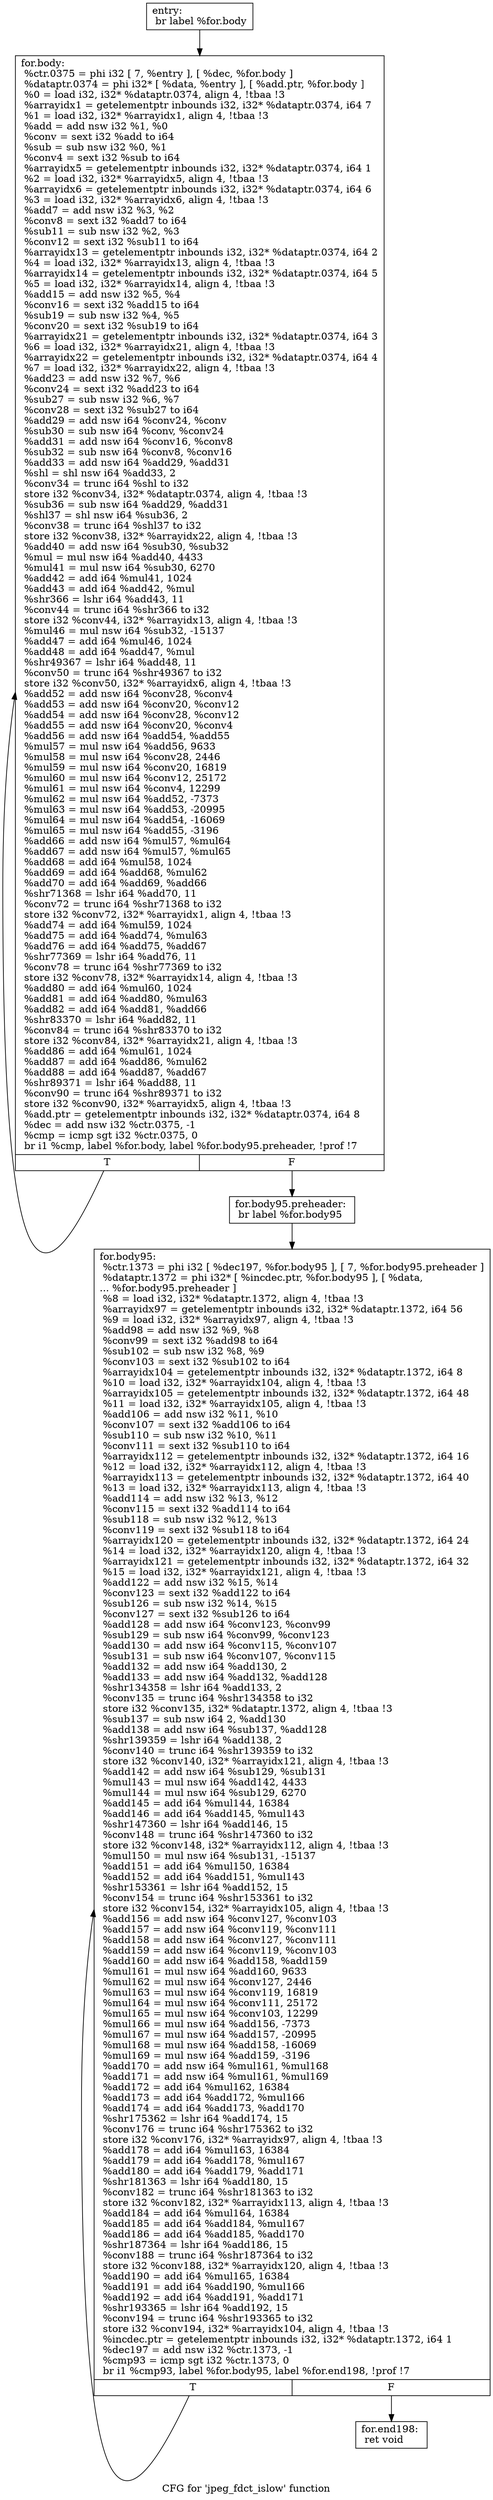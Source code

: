 digraph "CFG for 'jpeg_fdct_islow' function" {
	label="CFG for 'jpeg_fdct_islow' function";

	Node0x5b5f3f0 [shape=record,label="{entry:\l  br label %for.body\l}"];
	Node0x5b5f3f0 -> Node0x5b5f4a0;
	Node0x5b5f4a0 [shape=record,label="{for.body:                                         \l  %ctr.0375 = phi i32 [ 7, %entry ], [ %dec, %for.body ]\l  %dataptr.0374 = phi i32* [ %data, %entry ], [ %add.ptr, %for.body ]\l  %0 = load i32, i32* %dataptr.0374, align 4, !tbaa !3\l  %arrayidx1 = getelementptr inbounds i32, i32* %dataptr.0374, i64 7\l  %1 = load i32, i32* %arrayidx1, align 4, !tbaa !3\l  %add = add nsw i32 %1, %0\l  %conv = sext i32 %add to i64\l  %sub = sub nsw i32 %0, %1\l  %conv4 = sext i32 %sub to i64\l  %arrayidx5 = getelementptr inbounds i32, i32* %dataptr.0374, i64 1\l  %2 = load i32, i32* %arrayidx5, align 4, !tbaa !3\l  %arrayidx6 = getelementptr inbounds i32, i32* %dataptr.0374, i64 6\l  %3 = load i32, i32* %arrayidx6, align 4, !tbaa !3\l  %add7 = add nsw i32 %3, %2\l  %conv8 = sext i32 %add7 to i64\l  %sub11 = sub nsw i32 %2, %3\l  %conv12 = sext i32 %sub11 to i64\l  %arrayidx13 = getelementptr inbounds i32, i32* %dataptr.0374, i64 2\l  %4 = load i32, i32* %arrayidx13, align 4, !tbaa !3\l  %arrayidx14 = getelementptr inbounds i32, i32* %dataptr.0374, i64 5\l  %5 = load i32, i32* %arrayidx14, align 4, !tbaa !3\l  %add15 = add nsw i32 %5, %4\l  %conv16 = sext i32 %add15 to i64\l  %sub19 = sub nsw i32 %4, %5\l  %conv20 = sext i32 %sub19 to i64\l  %arrayidx21 = getelementptr inbounds i32, i32* %dataptr.0374, i64 3\l  %6 = load i32, i32* %arrayidx21, align 4, !tbaa !3\l  %arrayidx22 = getelementptr inbounds i32, i32* %dataptr.0374, i64 4\l  %7 = load i32, i32* %arrayidx22, align 4, !tbaa !3\l  %add23 = add nsw i32 %7, %6\l  %conv24 = sext i32 %add23 to i64\l  %sub27 = sub nsw i32 %6, %7\l  %conv28 = sext i32 %sub27 to i64\l  %add29 = add nsw i64 %conv24, %conv\l  %sub30 = sub nsw i64 %conv, %conv24\l  %add31 = add nsw i64 %conv16, %conv8\l  %sub32 = sub nsw i64 %conv8, %conv16\l  %add33 = add nsw i64 %add29, %add31\l  %shl = shl nsw i64 %add33, 2\l  %conv34 = trunc i64 %shl to i32\l  store i32 %conv34, i32* %dataptr.0374, align 4, !tbaa !3\l  %sub36 = sub nsw i64 %add29, %add31\l  %shl37 = shl nsw i64 %sub36, 2\l  %conv38 = trunc i64 %shl37 to i32\l  store i32 %conv38, i32* %arrayidx22, align 4, !tbaa !3\l  %add40 = add nsw i64 %sub30, %sub32\l  %mul = mul nsw i64 %add40, 4433\l  %mul41 = mul nsw i64 %sub30, 6270\l  %add42 = add i64 %mul41, 1024\l  %add43 = add i64 %add42, %mul\l  %shr366 = lshr i64 %add43, 11\l  %conv44 = trunc i64 %shr366 to i32\l  store i32 %conv44, i32* %arrayidx13, align 4, !tbaa !3\l  %mul46 = mul nsw i64 %sub32, -15137\l  %add47 = add i64 %mul46, 1024\l  %add48 = add i64 %add47, %mul\l  %shr49367 = lshr i64 %add48, 11\l  %conv50 = trunc i64 %shr49367 to i32\l  store i32 %conv50, i32* %arrayidx6, align 4, !tbaa !3\l  %add52 = add nsw i64 %conv28, %conv4\l  %add53 = add nsw i64 %conv20, %conv12\l  %add54 = add nsw i64 %conv28, %conv12\l  %add55 = add nsw i64 %conv20, %conv4\l  %add56 = add nsw i64 %add54, %add55\l  %mul57 = mul nsw i64 %add56, 9633\l  %mul58 = mul nsw i64 %conv28, 2446\l  %mul59 = mul nsw i64 %conv20, 16819\l  %mul60 = mul nsw i64 %conv12, 25172\l  %mul61 = mul nsw i64 %conv4, 12299\l  %mul62 = mul nsw i64 %add52, -7373\l  %mul63 = mul nsw i64 %add53, -20995\l  %mul64 = mul nsw i64 %add54, -16069\l  %mul65 = mul nsw i64 %add55, -3196\l  %add66 = add nsw i64 %mul57, %mul64\l  %add67 = add nsw i64 %mul57, %mul65\l  %add68 = add i64 %mul58, 1024\l  %add69 = add i64 %add68, %mul62\l  %add70 = add i64 %add69, %add66\l  %shr71368 = lshr i64 %add70, 11\l  %conv72 = trunc i64 %shr71368 to i32\l  store i32 %conv72, i32* %arrayidx1, align 4, !tbaa !3\l  %add74 = add i64 %mul59, 1024\l  %add75 = add i64 %add74, %mul63\l  %add76 = add i64 %add75, %add67\l  %shr77369 = lshr i64 %add76, 11\l  %conv78 = trunc i64 %shr77369 to i32\l  store i32 %conv78, i32* %arrayidx14, align 4, !tbaa !3\l  %add80 = add i64 %mul60, 1024\l  %add81 = add i64 %add80, %mul63\l  %add82 = add i64 %add81, %add66\l  %shr83370 = lshr i64 %add82, 11\l  %conv84 = trunc i64 %shr83370 to i32\l  store i32 %conv84, i32* %arrayidx21, align 4, !tbaa !3\l  %add86 = add i64 %mul61, 1024\l  %add87 = add i64 %add86, %mul62\l  %add88 = add i64 %add87, %add67\l  %shr89371 = lshr i64 %add88, 11\l  %conv90 = trunc i64 %shr89371 to i32\l  store i32 %conv90, i32* %arrayidx5, align 4, !tbaa !3\l  %add.ptr = getelementptr inbounds i32, i32* %dataptr.0374, i64 8\l  %dec = add nsw i32 %ctr.0375, -1\l  %cmp = icmp sgt i32 %ctr.0375, 0\l  br i1 %cmp, label %for.body, label %for.body95.preheader, !prof !7\l|{<s0>T|<s1>F}}"];
	Node0x5b5f4a0:s0 -> Node0x5b5f4a0;
	Node0x5b5f4a0:s1 -> Node0x5b65fc0;
	Node0x5b65fc0 [shape=record,label="{for.body95.preheader:                             \l  br label %for.body95\l}"];
	Node0x5b65fc0 -> Node0x5b66220;
	Node0x5b66220 [shape=record,label="{for.body95:                                       \l  %ctr.1373 = phi i32 [ %dec197, %for.body95 ], [ 7, %for.body95.preheader ]\l  %dataptr.1372 = phi i32* [ %incdec.ptr, %for.body95 ], [ %data,\l... %for.body95.preheader ]\l  %8 = load i32, i32* %dataptr.1372, align 4, !tbaa !3\l  %arrayidx97 = getelementptr inbounds i32, i32* %dataptr.1372, i64 56\l  %9 = load i32, i32* %arrayidx97, align 4, !tbaa !3\l  %add98 = add nsw i32 %9, %8\l  %conv99 = sext i32 %add98 to i64\l  %sub102 = sub nsw i32 %8, %9\l  %conv103 = sext i32 %sub102 to i64\l  %arrayidx104 = getelementptr inbounds i32, i32* %dataptr.1372, i64 8\l  %10 = load i32, i32* %arrayidx104, align 4, !tbaa !3\l  %arrayidx105 = getelementptr inbounds i32, i32* %dataptr.1372, i64 48\l  %11 = load i32, i32* %arrayidx105, align 4, !tbaa !3\l  %add106 = add nsw i32 %11, %10\l  %conv107 = sext i32 %add106 to i64\l  %sub110 = sub nsw i32 %10, %11\l  %conv111 = sext i32 %sub110 to i64\l  %arrayidx112 = getelementptr inbounds i32, i32* %dataptr.1372, i64 16\l  %12 = load i32, i32* %arrayidx112, align 4, !tbaa !3\l  %arrayidx113 = getelementptr inbounds i32, i32* %dataptr.1372, i64 40\l  %13 = load i32, i32* %arrayidx113, align 4, !tbaa !3\l  %add114 = add nsw i32 %13, %12\l  %conv115 = sext i32 %add114 to i64\l  %sub118 = sub nsw i32 %12, %13\l  %conv119 = sext i32 %sub118 to i64\l  %arrayidx120 = getelementptr inbounds i32, i32* %dataptr.1372, i64 24\l  %14 = load i32, i32* %arrayidx120, align 4, !tbaa !3\l  %arrayidx121 = getelementptr inbounds i32, i32* %dataptr.1372, i64 32\l  %15 = load i32, i32* %arrayidx121, align 4, !tbaa !3\l  %add122 = add nsw i32 %15, %14\l  %conv123 = sext i32 %add122 to i64\l  %sub126 = sub nsw i32 %14, %15\l  %conv127 = sext i32 %sub126 to i64\l  %add128 = add nsw i64 %conv123, %conv99\l  %sub129 = sub nsw i64 %conv99, %conv123\l  %add130 = add nsw i64 %conv115, %conv107\l  %sub131 = sub nsw i64 %conv107, %conv115\l  %add132 = add nsw i64 %add130, 2\l  %add133 = add nsw i64 %add132, %add128\l  %shr134358 = lshr i64 %add133, 2\l  %conv135 = trunc i64 %shr134358 to i32\l  store i32 %conv135, i32* %dataptr.1372, align 4, !tbaa !3\l  %sub137 = sub nsw i64 2, %add130\l  %add138 = add nsw i64 %sub137, %add128\l  %shr139359 = lshr i64 %add138, 2\l  %conv140 = trunc i64 %shr139359 to i32\l  store i32 %conv140, i32* %arrayidx121, align 4, !tbaa !3\l  %add142 = add nsw i64 %sub129, %sub131\l  %mul143 = mul nsw i64 %add142, 4433\l  %mul144 = mul nsw i64 %sub129, 6270\l  %add145 = add i64 %mul144, 16384\l  %add146 = add i64 %add145, %mul143\l  %shr147360 = lshr i64 %add146, 15\l  %conv148 = trunc i64 %shr147360 to i32\l  store i32 %conv148, i32* %arrayidx112, align 4, !tbaa !3\l  %mul150 = mul nsw i64 %sub131, -15137\l  %add151 = add i64 %mul150, 16384\l  %add152 = add i64 %add151, %mul143\l  %shr153361 = lshr i64 %add152, 15\l  %conv154 = trunc i64 %shr153361 to i32\l  store i32 %conv154, i32* %arrayidx105, align 4, !tbaa !3\l  %add156 = add nsw i64 %conv127, %conv103\l  %add157 = add nsw i64 %conv119, %conv111\l  %add158 = add nsw i64 %conv127, %conv111\l  %add159 = add nsw i64 %conv119, %conv103\l  %add160 = add nsw i64 %add158, %add159\l  %mul161 = mul nsw i64 %add160, 9633\l  %mul162 = mul nsw i64 %conv127, 2446\l  %mul163 = mul nsw i64 %conv119, 16819\l  %mul164 = mul nsw i64 %conv111, 25172\l  %mul165 = mul nsw i64 %conv103, 12299\l  %mul166 = mul nsw i64 %add156, -7373\l  %mul167 = mul nsw i64 %add157, -20995\l  %mul168 = mul nsw i64 %add158, -16069\l  %mul169 = mul nsw i64 %add159, -3196\l  %add170 = add nsw i64 %mul161, %mul168\l  %add171 = add nsw i64 %mul161, %mul169\l  %add172 = add i64 %mul162, 16384\l  %add173 = add i64 %add172, %mul166\l  %add174 = add i64 %add173, %add170\l  %shr175362 = lshr i64 %add174, 15\l  %conv176 = trunc i64 %shr175362 to i32\l  store i32 %conv176, i32* %arrayidx97, align 4, !tbaa !3\l  %add178 = add i64 %mul163, 16384\l  %add179 = add i64 %add178, %mul167\l  %add180 = add i64 %add179, %add171\l  %shr181363 = lshr i64 %add180, 15\l  %conv182 = trunc i64 %shr181363 to i32\l  store i32 %conv182, i32* %arrayidx113, align 4, !tbaa !3\l  %add184 = add i64 %mul164, 16384\l  %add185 = add i64 %add184, %mul167\l  %add186 = add i64 %add185, %add170\l  %shr187364 = lshr i64 %add186, 15\l  %conv188 = trunc i64 %shr187364 to i32\l  store i32 %conv188, i32* %arrayidx120, align 4, !tbaa !3\l  %add190 = add i64 %mul165, 16384\l  %add191 = add i64 %add190, %mul166\l  %add192 = add i64 %add191, %add171\l  %shr193365 = lshr i64 %add192, 15\l  %conv194 = trunc i64 %shr193365 to i32\l  store i32 %conv194, i32* %arrayidx104, align 4, !tbaa !3\l  %incdec.ptr = getelementptr inbounds i32, i32* %dataptr.1372, i64 1\l  %dec197 = add nsw i32 %ctr.1373, -1\l  %cmp93 = icmp sgt i32 %ctr.1373, 0\l  br i1 %cmp93, label %for.body95, label %for.end198, !prof !7\l|{<s0>T|<s1>F}}"];
	Node0x5b66220:s0 -> Node0x5b66220;
	Node0x5b66220:s1 -> Node0x5b6b170;
	Node0x5b6b170 [shape=record,label="{for.end198:                                       \l  ret void\l}"];
}
